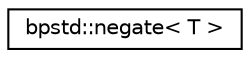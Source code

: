 digraph "Graphical Class Hierarchy"
{
 // LATEX_PDF_SIZE
  edge [fontname="Helvetica",fontsize="10",labelfontname="Helvetica",labelfontsize="10"];
  node [fontname="Helvetica",fontsize="10",shape=record];
  rankdir="LR";
  Node0 [label="bpstd::negate\< T \>",height=0.2,width=0.4,color="black", fillcolor="white", style="filled",URL="$d6/dcf/structbpstd_1_1negate.html",tooltip=" "];
}
